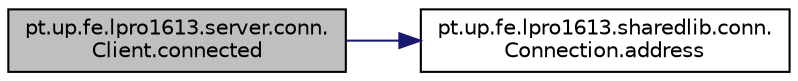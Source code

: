 digraph "pt.up.fe.lpro1613.server.conn.Client.connected"
{
  edge [fontname="Helvetica",fontsize="10",labelfontname="Helvetica",labelfontsize="10"];
  node [fontname="Helvetica",fontsize="10",shape=record];
  rankdir="LR";
  Node2 [label="pt.up.fe.lpro1613.server.conn.\lClient.connected",height=0.2,width=0.4,color="black", fillcolor="grey75", style="filled", fontcolor="black"];
  Node2 -> Node3 [color="midnightblue",fontsize="10",style="solid",fontname="Helvetica"];
  Node3 [label="pt.up.fe.lpro1613.sharedlib.conn.\lConnection.address",height=0.2,width=0.4,color="black", fillcolor="white", style="filled",URL="$classpt_1_1up_1_1fe_1_1lpro1613_1_1sharedlib_1_1conn_1_1_connection.html#a58903a343693acbe946d4ad23eb29bd4"];
}
